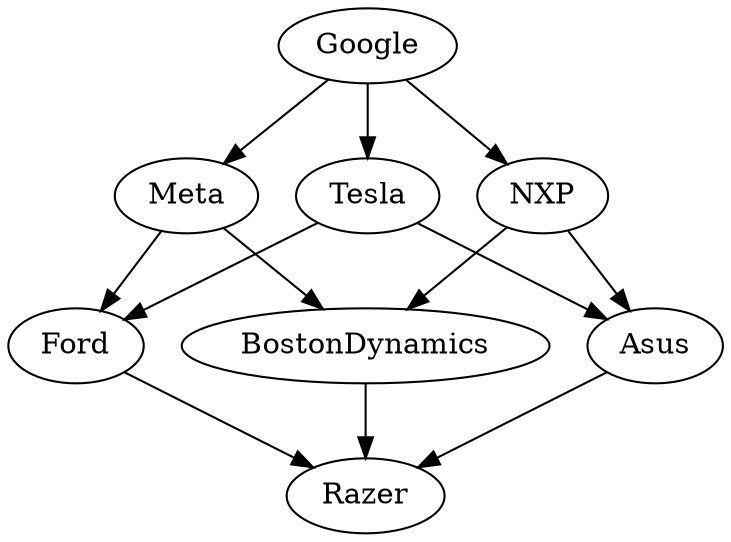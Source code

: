 digraph C {

    Google -> Meta -> Ford
    Google -> NXP -> BostonDynamics
    Google -> Tesla -> Asus

    Meta -> BostonDynamics -> Razer
    NXP -> Asus -> Razer
    Tesla -> Ford -> Razer
}